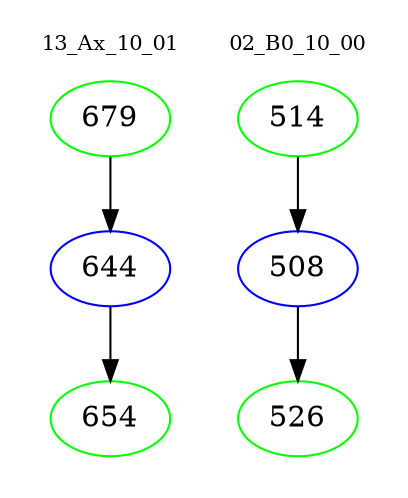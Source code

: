 digraph{
subgraph cluster_0 {
color = white
label = "13_Ax_10_01";
fontsize=10;
T0_679 [label="679", color="green"]
T0_679 -> T0_644 [color="black"]
T0_644 [label="644", color="blue"]
T0_644 -> T0_654 [color="black"]
T0_654 [label="654", color="green"]
}
subgraph cluster_1 {
color = white
label = "02_B0_10_00";
fontsize=10;
T1_514 [label="514", color="green"]
T1_514 -> T1_508 [color="black"]
T1_508 [label="508", color="blue"]
T1_508 -> T1_526 [color="black"]
T1_526 [label="526", color="green"]
}
}
